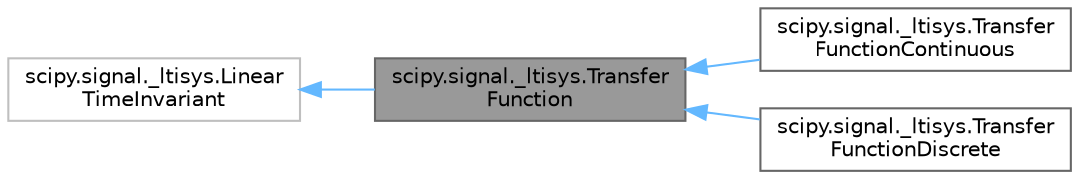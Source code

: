 digraph "scipy.signal._ltisys.TransferFunction"
{
 // LATEX_PDF_SIZE
  bgcolor="transparent";
  edge [fontname=Helvetica,fontsize=10,labelfontname=Helvetica,labelfontsize=10];
  node [fontname=Helvetica,fontsize=10,shape=box,height=0.2,width=0.4];
  rankdir="LR";
  Node1 [id="Node000001",label="scipy.signal._ltisys.Transfer\lFunction",height=0.2,width=0.4,color="gray40", fillcolor="grey60", style="filled", fontcolor="black",tooltip=" "];
  Node2 -> Node1 [id="edge1_Node000001_Node000002",dir="back",color="steelblue1",style="solid",tooltip=" "];
  Node2 [id="Node000002",label="scipy.signal._ltisys.Linear\lTimeInvariant",height=0.2,width=0.4,color="grey75", fillcolor="white", style="filled",URL="$db/d32/classscipy_1_1signal_1_1__ltisys_1_1LinearTimeInvariant.html",tooltip=" "];
  Node1 -> Node3 [id="edge2_Node000001_Node000003",dir="back",color="steelblue1",style="solid",tooltip=" "];
  Node3 [id="Node000003",label="scipy.signal._ltisys.Transfer\lFunctionContinuous",height=0.2,width=0.4,color="gray40", fillcolor="white", style="filled",URL="$dd/d20/classscipy_1_1signal_1_1__ltisys_1_1TransferFunctionContinuous.html",tooltip=" "];
  Node1 -> Node4 [id="edge3_Node000001_Node000004",dir="back",color="steelblue1",style="solid",tooltip=" "];
  Node4 [id="Node000004",label="scipy.signal._ltisys.Transfer\lFunctionDiscrete",height=0.2,width=0.4,color="gray40", fillcolor="white", style="filled",URL="$d5/dbc/classscipy_1_1signal_1_1__ltisys_1_1TransferFunctionDiscrete.html",tooltip=" "];
}
